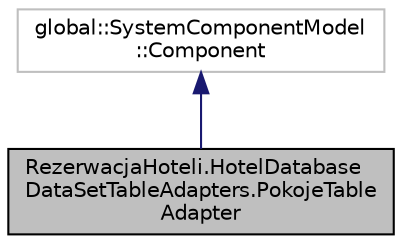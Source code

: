 digraph "RezerwacjaHoteli.HotelDatabaseDataSetTableAdapters.PokojeTableAdapter"
{
  edge [fontname="Helvetica",fontsize="10",labelfontname="Helvetica",labelfontsize="10"];
  node [fontname="Helvetica",fontsize="10",shape=record];
  Node2 [label="RezerwacjaHoteli.HotelDatabase\lDataSetTableAdapters.PokojeTable\lAdapter",height=0.2,width=0.4,color="black", fillcolor="grey75", style="filled", fontcolor="black"];
  Node3 -> Node2 [dir="back",color="midnightblue",fontsize="10",style="solid",fontname="Helvetica"];
  Node3 [label="global::SystemComponentModel\l::Component",height=0.2,width=0.4,color="grey75", fillcolor="white", style="filled"];
}
